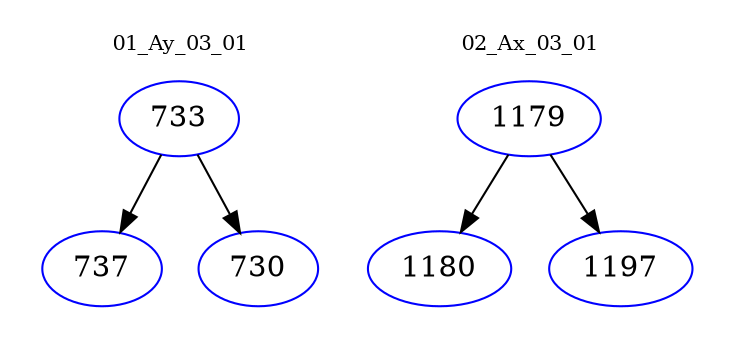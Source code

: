 digraph{
subgraph cluster_0 {
color = white
label = "01_Ay_03_01";
fontsize=10;
T0_733 [label="733", color="blue"]
T0_733 -> T0_737 [color="black"]
T0_737 [label="737", color="blue"]
T0_733 -> T0_730 [color="black"]
T0_730 [label="730", color="blue"]
}
subgraph cluster_1 {
color = white
label = "02_Ax_03_01";
fontsize=10;
T1_1179 [label="1179", color="blue"]
T1_1179 -> T1_1180 [color="black"]
T1_1180 [label="1180", color="blue"]
T1_1179 -> T1_1197 [color="black"]
T1_1197 [label="1197", color="blue"]
}
}
